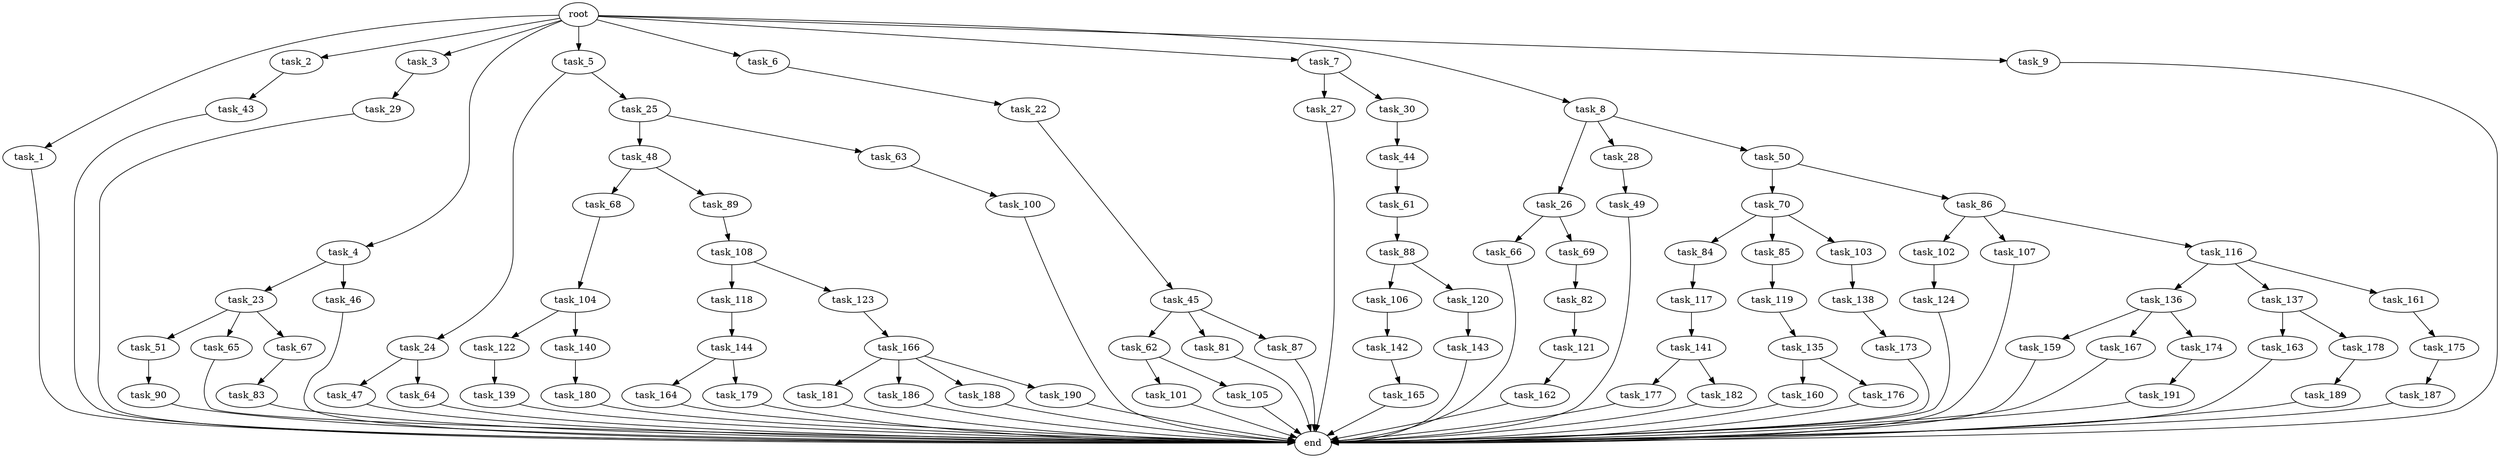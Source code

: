 digraph G {
  root [size="0.000000"];
  task_1 [size="10.240000"];
  task_2 [size="10.240000"];
  task_3 [size="10.240000"];
  task_4 [size="10.240000"];
  task_5 [size="10.240000"];
  task_6 [size="10.240000"];
  task_7 [size="10.240000"];
  task_8 [size="10.240000"];
  task_9 [size="10.240000"];
  task_22 [size="343597383.680000"];
  task_23 [size="343597383.680000"];
  task_24 [size="1374389534.720000"];
  task_25 [size="1374389534.720000"];
  task_26 [size="343597383.680000"];
  task_27 [size="1374389534.720000"];
  task_28 [size="343597383.680000"];
  task_29 [size="3092376453.120000"];
  task_30 [size="1374389534.720000"];
  task_43 [size="773094113.280000"];
  task_44 [size="4209067950.080000"];
  task_45 [size="4209067950.080000"];
  task_46 [size="343597383.680000"];
  task_47 [size="343597383.680000"];
  task_48 [size="343597383.680000"];
  task_49 [size="4209067950.080000"];
  task_50 [size="343597383.680000"];
  task_51 [size="3092376453.120000"];
  task_61 [size="2147483648.000000"];
  task_62 [size="2147483648.000000"];
  task_63 [size="343597383.680000"];
  task_64 [size="343597383.680000"];
  task_65 [size="3092376453.120000"];
  task_66 [size="773094113.280000"];
  task_67 [size="3092376453.120000"];
  task_68 [size="2147483648.000000"];
  task_69 [size="773094113.280000"];
  task_70 [size="4209067950.080000"];
  task_81 [size="2147483648.000000"];
  task_82 [size="4209067950.080000"];
  task_83 [size="8589934592.000000"];
  task_84 [size="1374389534.720000"];
  task_85 [size="1374389534.720000"];
  task_86 [size="4209067950.080000"];
  task_87 [size="2147483648.000000"];
  task_88 [size="3092376453.120000"];
  task_89 [size="2147483648.000000"];
  task_90 [size="4209067950.080000"];
  task_100 [size="3092376453.120000"];
  task_101 [size="2147483648.000000"];
  task_102 [size="4209067950.080000"];
  task_103 [size="1374389534.720000"];
  task_104 [size="5497558138.880000"];
  task_105 [size="2147483648.000000"];
  task_106 [size="2147483648.000000"];
  task_107 [size="4209067950.080000"];
  task_108 [size="343597383.680000"];
  task_116 [size="4209067950.080000"];
  task_117 [size="4209067950.080000"];
  task_118 [size="1374389534.720000"];
  task_119 [size="5497558138.880000"];
  task_120 [size="2147483648.000000"];
  task_121 [size="5497558138.880000"];
  task_122 [size="8589934592.000000"];
  task_123 [size="1374389534.720000"];
  task_124 [size="2147483648.000000"];
  task_135 [size="773094113.280000"];
  task_136 [size="4209067950.080000"];
  task_137 [size="4209067950.080000"];
  task_138 [size="8589934592.000000"];
  task_139 [size="3092376453.120000"];
  task_140 [size="8589934592.000000"];
  task_141 [size="6957847019.520000"];
  task_142 [size="1374389534.720000"];
  task_143 [size="2147483648.000000"];
  task_144 [size="343597383.680000"];
  task_159 [size="8589934592.000000"];
  task_160 [size="6957847019.520000"];
  task_161 [size="4209067950.080000"];
  task_162 [size="3092376453.120000"];
  task_163 [size="1374389534.720000"];
  task_164 [size="5497558138.880000"];
  task_165 [size="3092376453.120000"];
  task_166 [size="4209067950.080000"];
  task_167 [size="8589934592.000000"];
  task_173 [size="1374389534.720000"];
  task_174 [size="8589934592.000000"];
  task_175 [size="6957847019.520000"];
  task_176 [size="6957847019.520000"];
  task_177 [size="8589934592.000000"];
  task_178 [size="1374389534.720000"];
  task_179 [size="5497558138.880000"];
  task_180 [size="6957847019.520000"];
  task_181 [size="8589934592.000000"];
  task_182 [size="8589934592.000000"];
  task_186 [size="8589934592.000000"];
  task_187 [size="8589934592.000000"];
  task_188 [size="8589934592.000000"];
  task_189 [size="5497558138.880000"];
  task_190 [size="8589934592.000000"];
  task_191 [size="2147483648.000000"];
  end [size="0.000000"];

  root -> task_1 [size="1.000000"];
  root -> task_2 [size="1.000000"];
  root -> task_3 [size="1.000000"];
  root -> task_4 [size="1.000000"];
  root -> task_5 [size="1.000000"];
  root -> task_6 [size="1.000000"];
  root -> task_7 [size="1.000000"];
  root -> task_8 [size="1.000000"];
  root -> task_9 [size="1.000000"];
  task_1 -> end [size="1.000000"];
  task_2 -> task_43 [size="75497472.000000"];
  task_3 -> task_29 [size="301989888.000000"];
  task_4 -> task_23 [size="33554432.000000"];
  task_4 -> task_46 [size="33554432.000000"];
  task_5 -> task_24 [size="134217728.000000"];
  task_5 -> task_25 [size="134217728.000000"];
  task_6 -> task_22 [size="33554432.000000"];
  task_7 -> task_27 [size="134217728.000000"];
  task_7 -> task_30 [size="134217728.000000"];
  task_8 -> task_26 [size="33554432.000000"];
  task_8 -> task_28 [size="33554432.000000"];
  task_8 -> task_50 [size="33554432.000000"];
  task_9 -> end [size="1.000000"];
  task_22 -> task_45 [size="411041792.000000"];
  task_23 -> task_51 [size="301989888.000000"];
  task_23 -> task_65 [size="301989888.000000"];
  task_23 -> task_67 [size="301989888.000000"];
  task_24 -> task_47 [size="33554432.000000"];
  task_24 -> task_64 [size="33554432.000000"];
  task_25 -> task_48 [size="33554432.000000"];
  task_25 -> task_63 [size="33554432.000000"];
  task_26 -> task_66 [size="75497472.000000"];
  task_26 -> task_69 [size="75497472.000000"];
  task_27 -> end [size="1.000000"];
  task_28 -> task_49 [size="411041792.000000"];
  task_29 -> end [size="1.000000"];
  task_30 -> task_44 [size="411041792.000000"];
  task_43 -> end [size="1.000000"];
  task_44 -> task_61 [size="209715200.000000"];
  task_45 -> task_62 [size="209715200.000000"];
  task_45 -> task_81 [size="209715200.000000"];
  task_45 -> task_87 [size="209715200.000000"];
  task_46 -> end [size="1.000000"];
  task_47 -> end [size="1.000000"];
  task_48 -> task_68 [size="209715200.000000"];
  task_48 -> task_89 [size="209715200.000000"];
  task_49 -> end [size="1.000000"];
  task_50 -> task_70 [size="411041792.000000"];
  task_50 -> task_86 [size="411041792.000000"];
  task_51 -> task_90 [size="411041792.000000"];
  task_61 -> task_88 [size="301989888.000000"];
  task_62 -> task_101 [size="209715200.000000"];
  task_62 -> task_105 [size="209715200.000000"];
  task_63 -> task_100 [size="301989888.000000"];
  task_64 -> end [size="1.000000"];
  task_65 -> end [size="1.000000"];
  task_66 -> end [size="1.000000"];
  task_67 -> task_83 [size="838860800.000000"];
  task_68 -> task_104 [size="536870912.000000"];
  task_69 -> task_82 [size="411041792.000000"];
  task_70 -> task_84 [size="134217728.000000"];
  task_70 -> task_85 [size="134217728.000000"];
  task_70 -> task_103 [size="134217728.000000"];
  task_81 -> end [size="1.000000"];
  task_82 -> task_121 [size="536870912.000000"];
  task_83 -> end [size="1.000000"];
  task_84 -> task_117 [size="411041792.000000"];
  task_85 -> task_119 [size="536870912.000000"];
  task_86 -> task_102 [size="411041792.000000"];
  task_86 -> task_107 [size="411041792.000000"];
  task_86 -> task_116 [size="411041792.000000"];
  task_87 -> end [size="1.000000"];
  task_88 -> task_106 [size="209715200.000000"];
  task_88 -> task_120 [size="209715200.000000"];
  task_89 -> task_108 [size="33554432.000000"];
  task_90 -> end [size="1.000000"];
  task_100 -> end [size="1.000000"];
  task_101 -> end [size="1.000000"];
  task_102 -> task_124 [size="209715200.000000"];
  task_103 -> task_138 [size="838860800.000000"];
  task_104 -> task_122 [size="838860800.000000"];
  task_104 -> task_140 [size="838860800.000000"];
  task_105 -> end [size="1.000000"];
  task_106 -> task_142 [size="134217728.000000"];
  task_107 -> end [size="1.000000"];
  task_108 -> task_118 [size="134217728.000000"];
  task_108 -> task_123 [size="134217728.000000"];
  task_116 -> task_136 [size="411041792.000000"];
  task_116 -> task_137 [size="411041792.000000"];
  task_116 -> task_161 [size="411041792.000000"];
  task_117 -> task_141 [size="679477248.000000"];
  task_118 -> task_144 [size="33554432.000000"];
  task_119 -> task_135 [size="75497472.000000"];
  task_120 -> task_143 [size="209715200.000000"];
  task_121 -> task_162 [size="301989888.000000"];
  task_122 -> task_139 [size="301989888.000000"];
  task_123 -> task_166 [size="411041792.000000"];
  task_124 -> end [size="1.000000"];
  task_135 -> task_160 [size="679477248.000000"];
  task_135 -> task_176 [size="679477248.000000"];
  task_136 -> task_159 [size="838860800.000000"];
  task_136 -> task_167 [size="838860800.000000"];
  task_136 -> task_174 [size="838860800.000000"];
  task_137 -> task_163 [size="134217728.000000"];
  task_137 -> task_178 [size="134217728.000000"];
  task_138 -> task_173 [size="134217728.000000"];
  task_139 -> end [size="1.000000"];
  task_140 -> task_180 [size="679477248.000000"];
  task_141 -> task_177 [size="838860800.000000"];
  task_141 -> task_182 [size="838860800.000000"];
  task_142 -> task_165 [size="301989888.000000"];
  task_143 -> end [size="1.000000"];
  task_144 -> task_164 [size="536870912.000000"];
  task_144 -> task_179 [size="536870912.000000"];
  task_159 -> end [size="1.000000"];
  task_160 -> end [size="1.000000"];
  task_161 -> task_175 [size="679477248.000000"];
  task_162 -> end [size="1.000000"];
  task_163 -> end [size="1.000000"];
  task_164 -> end [size="1.000000"];
  task_165 -> end [size="1.000000"];
  task_166 -> task_181 [size="838860800.000000"];
  task_166 -> task_186 [size="838860800.000000"];
  task_166 -> task_188 [size="838860800.000000"];
  task_166 -> task_190 [size="838860800.000000"];
  task_167 -> end [size="1.000000"];
  task_173 -> end [size="1.000000"];
  task_174 -> task_191 [size="209715200.000000"];
  task_175 -> task_187 [size="838860800.000000"];
  task_176 -> end [size="1.000000"];
  task_177 -> end [size="1.000000"];
  task_178 -> task_189 [size="536870912.000000"];
  task_179 -> end [size="1.000000"];
  task_180 -> end [size="1.000000"];
  task_181 -> end [size="1.000000"];
  task_182 -> end [size="1.000000"];
  task_186 -> end [size="1.000000"];
  task_187 -> end [size="1.000000"];
  task_188 -> end [size="1.000000"];
  task_189 -> end [size="1.000000"];
  task_190 -> end [size="1.000000"];
  task_191 -> end [size="1.000000"];
}
